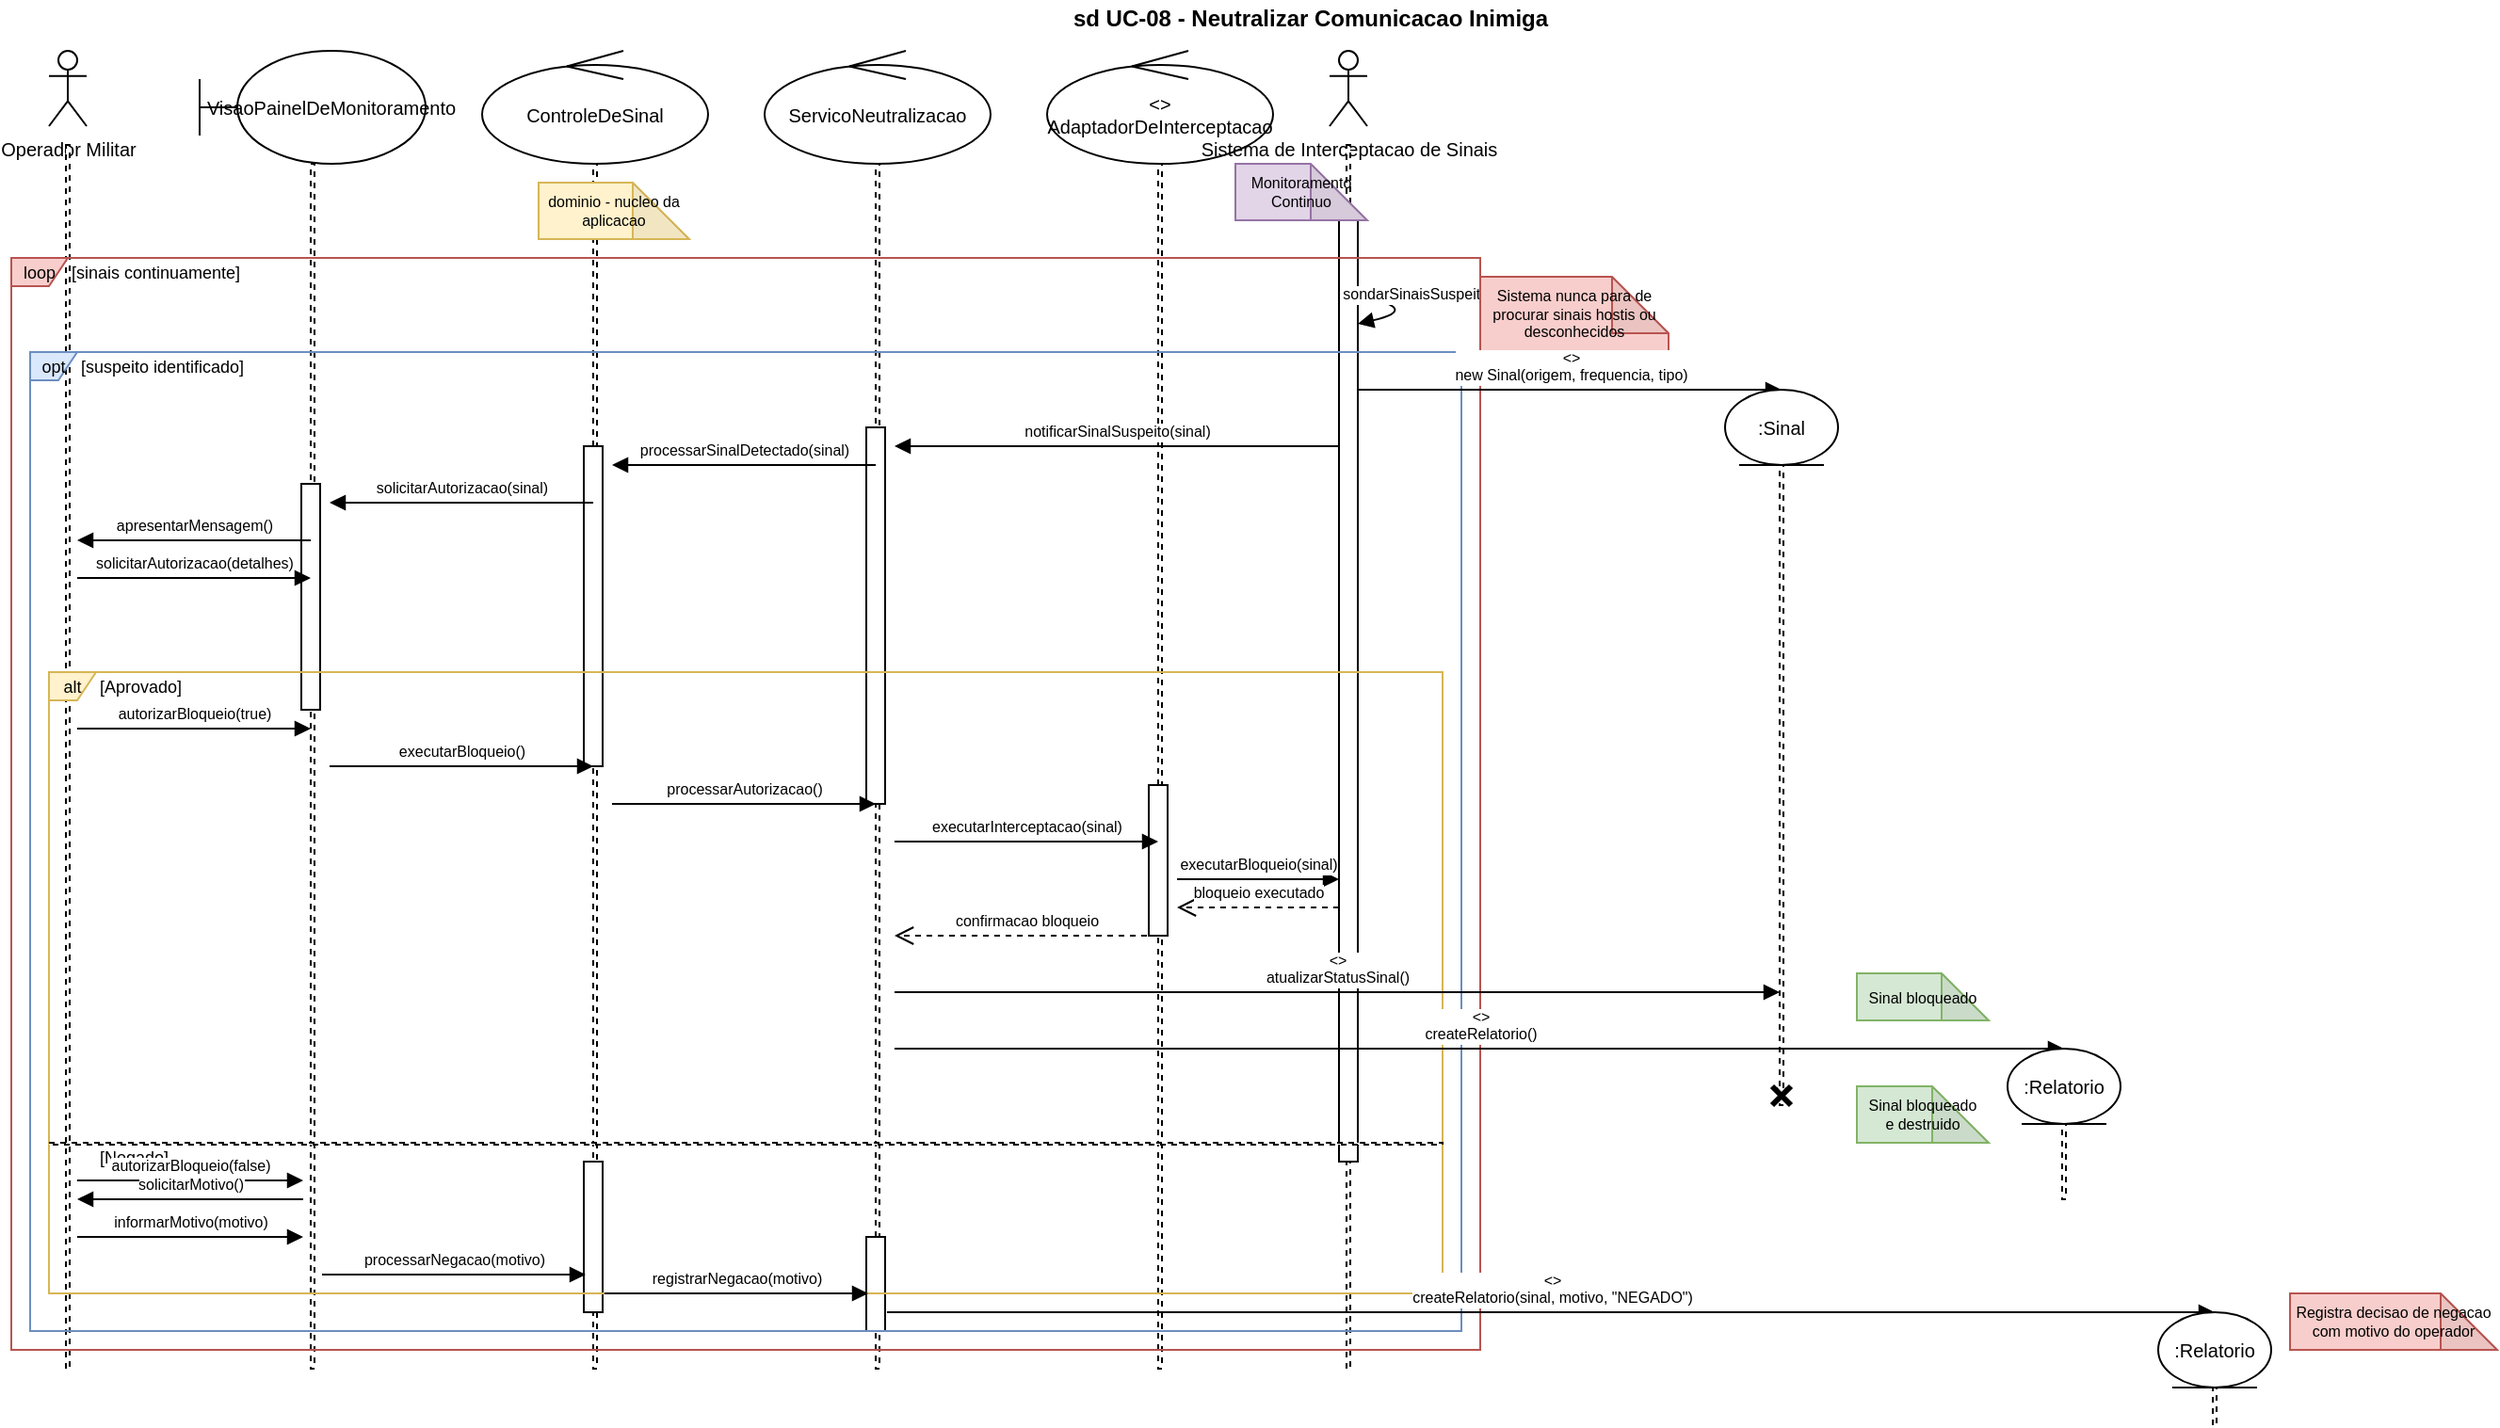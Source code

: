 <mxfile version="27.1.6">
  <diagram name="Page-1" id="2YBvvXClWsGukQMizWep">
    <mxGraphModel dx="1652" dy="861" grid="1" gridSize="10" guides="1" tooltips="1" connect="1" arrows="1" fold="1" page="1" pageScale="1" pageWidth="850" pageHeight="1100" math="0" shadow="0">
      <root>
        <mxCell id="0" />
        <mxCell id="1" parent="0" />
        <mxCell id="title" value="sd UC-08 - Neutralizar Comunicacao Inimiga" style="text;html=1;strokeColor=none;fillColor=none;align=center;verticalAlign=middle;whiteSpace=wrap;rounded=0;fontSize=12;fontStyle=1;" vertex="1" parent="1">
          <mxGeometry x="580" y="13" width="300" height="20" as="geometry" />
        </mxCell>
        <mxCell id="operador" value="Operador Militar" style="shape=umlActor;verticalLabelPosition=bottom;verticalAlign=top;html=1;fontSize=10;" vertex="1" parent="1">
          <mxGeometry x="60" y="40" width="20" height="40" as="geometry" />
        </mxCell>
        <mxCell id="operador_lifeline" value="" style="html=1;points=[];perimeter=orthogonalPerimeter;outlineConnect=0;targetShapes=umlLifeline;portConstraint=eastwest;dashed=1;strokeWidth=1;" vertex="1" parent="1">
          <mxGeometry x="69" y="90" width="2" height="650" as="geometry" />
        </mxCell>
        <mxCell id="visao" value="VisaoPainelDeMonitoramento" style="shape=umlBoundary;whiteSpace=wrap;html=1;fontSize=10;" vertex="1" parent="1">
          <mxGeometry x="140" y="40" width="120" height="60" as="geometry" />
        </mxCell>
        <mxCell id="visao_lifeline" value="" style="html=1;points=[];perimeter=orthogonalPerimeter;outlineConnect=0;targetShapes=umlLifeline;portConstraint=eastwest;dashed=1;strokeWidth=1;" vertex="1" parent="1">
          <mxGeometry x="199" y="100" width="2" height="640" as="geometry" />
        </mxCell>
        <mxCell id="visao_activation1" value="" style="html=1;points=[];perimeter=orthogonalPerimeter;outlineConnect=0;targetShapes=umlLifeline;portConstraint=eastwest;fillColor=#ffffff;" vertex="1" parent="1">
          <mxGeometry x="194" y="270" width="10" height="120" as="geometry" />
        </mxCell>
        <mxCell id="controle" value="ControleDeSinal" style="shape=umlControl;whiteSpace=wrap;html=1;fontSize=10;" vertex="1" parent="1">
          <mxGeometry x="290" y="40" width="120" height="60" as="geometry" />
        </mxCell>
        <mxCell id="controle_lifeline" value="" style="html=1;points=[];perimeter=orthogonalPerimeter;outlineConnect=0;targetShapes=umlLifeline;portConstraint=eastwest;dashed=1;strokeWidth=1;" vertex="1" parent="1">
          <mxGeometry x="349" y="100" width="2" height="640" as="geometry" />
        </mxCell>
        <mxCell id="controle_note" value="dominio - nucleo da&#xa;aplicacao" style="shape=note;whiteSpace=wrap;html=1;backgroundOutline=1;darkOpacity=0.05;fillColor=#fff2cc;strokeColor=#d6b656;fontSize=8;" vertex="1" parent="1">
          <mxGeometry x="320" y="110" width="80" height="30" as="geometry" />
        </mxCell>
        <mxCell id="controle_activation1" value="" style="html=1;points=[];perimeter=orthogonalPerimeter;outlineConnect=0;targetShapes=umlLifeline;portConstraint=eastwest;fillColor=#ffffff;" vertex="1" parent="1">
          <mxGeometry x="344" y="250" width="10" height="170" as="geometry" />
        </mxCell>
        <mxCell id="controle_activation2" value="" style="html=1;points=[];perimeter=orthogonalPerimeter;outlineConnect=0;targetShapes=umlLifeline;portConstraint=eastwest;fillColor=#ffffff;" vertex="1" parent="1">
          <mxGeometry x="344" y="630" width="10" height="80" as="geometry" />
        </mxCell>
        <mxCell id="servico" value="ServicoNeutralizacao" style="shape=umlControl;whiteSpace=wrap;html=1;fontSize=10;" vertex="1" parent="1">
          <mxGeometry x="440" y="40" width="120" height="60" as="geometry" />
        </mxCell>
        <mxCell id="servico_lifeline" value="" style="html=1;points=[];perimeter=orthogonalPerimeter;outlineConnect=0;targetShapes=umlLifeline;portConstraint=eastwest;dashed=1;strokeWidth=1;" vertex="1" parent="1">
          <mxGeometry x="499" y="100" width="2" height="640" as="geometry" />
        </mxCell>
        <mxCell id="servico_activation1" value="" style="html=1;points=[];perimeter=orthogonalPerimeter;outlineConnect=0;targetShapes=umlLifeline;portConstraint=eastwest;fillColor=#ffffff;" vertex="1" parent="1">
          <mxGeometry x="494" y="240" width="10" height="200" as="geometry" />
        </mxCell>
        <mxCell id="servico_activation2" value="" style="html=1;points=[];perimeter=orthogonalPerimeter;outlineConnect=0;targetShapes=umlLifeline;portConstraint=eastwest;fillColor=#ffffff;" vertex="1" parent="1">
          <mxGeometry x="494" y="670" width="10" height="50" as="geometry" />
        </mxCell>
        <mxCell id="adaptador" value="&lt;&lt;adapter&gt;&gt;&#xa;AdaptadorDeInterceptacao" style="shape=umlControl;whiteSpace=wrap;html=1;fontSize=10;" vertex="1" parent="1">
          <mxGeometry x="590" y="40" width="120" height="60" as="geometry" />
        </mxCell>
        <mxCell id="adaptador_lifeline" value="" style="html=1;points=[];perimeter=orthogonalPerimeter;outlineConnect=0;targetShapes=umlLifeline;portConstraint=eastwest;dashed=1;strokeWidth=1;" vertex="1" parent="1">
          <mxGeometry x="649" y="100" width="2" height="640" as="geometry" />
        </mxCell>
        <mxCell id="adaptador_activation1" value="" style="html=1;points=[];perimeter=orthogonalPerimeter;outlineConnect=0;targetShapes=umlLifeline;portConstraint=eastwest;fillColor=#ffffff;" vertex="1" parent="1">
          <mxGeometry x="644" y="430" width="10" height="80" as="geometry" />
        </mxCell>
        <mxCell id="sistema" value="Sistema de Interceptacao de Sinais" style="shape=umlActor;verticalLabelPosition=bottom;verticalAlign=top;html=1;fontSize=10;" vertex="1" parent="1">
          <mxGeometry x="740" y="40" width="20" height="40" as="geometry" />
        </mxCell>
        <mxCell id="sistema_lifeline" value="" style="html=1;points=[];perimeter=orthogonalPerimeter;outlineConnect=0;targetShapes=umlLifeline;portConstraint=eastwest;dashed=1;strokeWidth=1;" vertex="1" parent="1">
          <mxGeometry x="749" y="90" width="2" height="650" as="geometry" />
        </mxCell>
        <mxCell id="sistema_activation1" value="" style="html=1;points=[];perimeter=orthogonalPerimeter;outlineConnect=0;targetShapes=umlLifeline;portConstraint=eastwest;fillColor=#ffffff;" vertex="1" parent="1">
          <mxGeometry x="745" y="130" width="10" height="500" as="geometry" />
        </mxCell>
        <mxCell id="monitoramento_note" value="Monitoramento&#xa;Continuo" style="shape=note;whiteSpace=wrap;html=1;backgroundOutline=1;darkOpacity=0.05;fillColor=#e1d5e7;strokeColor=#9673a6;fontSize=8;" vertex="1" parent="1">
          <mxGeometry x="690" y="100" width="70" height="30" as="geometry" />
        </mxCell>
        <mxCell id="loop_frame" value="loop" style="shape=umlFrame;whiteSpace=wrap;html=1;width=30;height=15;fillColor=#f8cecc;strokeColor=#b85450;fontSize=9;" vertex="1" parent="1">
          <mxGeometry x="40" y="150" width="780" height="580" as="geometry" />
        </mxCell>
        <mxCell id="loop_condition" value="[sinais continuamente]" style="text;html=1;strokeColor=none;fillColor=none;align=left;verticalAlign=middle;whiteSpace=wrap;rounded=0;fontSize=9;" vertex="1" parent="1">
          <mxGeometry x="70" y="150" width="100" height="15" as="geometry" />
        </mxCell>
        <mxCell id="opt_frame" value="opt" style="shape=umlFrame;whiteSpace=wrap;html=1;width=25;height=15;fillColor=#dae8fc;strokeColor=#6c8ebf;fontSize=9;" vertex="1" parent="1">
          <mxGeometry x="50" y="200" width="760" height="520" as="geometry" />
        </mxCell>
        <mxCell id="opt_condition" value="[suspeito identificado]" style="text;html=1;strokeColor=none;fillColor=none;align=left;verticalAlign=middle;whiteSpace=wrap;rounded=0;fontSize=9;" vertex="1" parent="1">
          <mxGeometry x="75" y="200" width="100" height="15" as="geometry" />
        </mxCell>
        <mxCell id="alt_frame" value="alt" style="shape=umlFrame;whiteSpace=wrap;html=1;width=25;height=15;fillColor=#fff2cc;strokeColor=#d6b656;fontSize=9;" vertex="1" parent="1">
          <mxGeometry x="60" y="370" width="740" height="330" as="geometry" />
        </mxCell>
        <mxCell id="alt_condition1" value="[Aprovado]" style="text;html=1;strokeColor=none;fillColor=none;align=left;verticalAlign=middle;whiteSpace=wrap;rounded=0;fontSize=9;" vertex="1" parent="1">
          <mxGeometry x="85" y="370" width="60" height="15" as="geometry" />
        </mxCell>
        <mxCell id="alt_condition2" value="[Negado]" style="text;html=1;strokeColor=none;fillColor=none;align=left;verticalAlign=middle;whiteSpace=wrap;rounded=0;fontSize=9;" vertex="1" parent="1">
          <mxGeometry x="85" y="620" width="60" height="15" as="geometry" />
        </mxCell>
        <mxCell id="alt_separator" value="" style="html=1;strokeColor=#000000;strokeWidth=1;dashed=1;" vertex="1" parent="1">
          <mxGeometry x="60" y="620" width="740" height="1" as="geometry" />
        </mxCell>
        <mxCell id="self_call1" value="sondarSinaisSuspeitos()" style="html=1;verticalAlign=bottom;endArrow=block;curved=1;fontSize=8;" edge="1" parent="1">
          <mxGeometry relative="1" as="geometry">
            <mxPoint x="755" y="170" as="sourcePoint" />
            <mxPoint x="755" y="185" as="targetPoint" />
            <Array as="points">
              <mxPoint x="790" y="177" />
            </Array>
          </mxGeometry>
        </mxCell>
        <mxCell id="self_note1" value="Sistema nunca para de&#xa;procurar sinais hostis ou&#xa;desconhecidos" style="shape=note;whiteSpace=wrap;html=1;backgroundOutline=1;darkOpacity=0.05;fillColor=#f8cecc;strokeColor=#b85450;fontSize=8;" vertex="1" parent="1">
          <mxGeometry x="820" y="160" width="100" height="40" as="geometry" />
        </mxCell>
        <mxCell id="create_sinal" value="&lt;&lt;create&gt;&gt;&#xa;new Sinal(origem, frequencia, tipo)" style="html=1;verticalAlign=bottom;endArrow=block;fontSize=8;" edge="1" parent="1">
          <mxGeometry relative="1" as="geometry">
            <mxPoint x="755" y="220" as="sourcePoint" />
            <mxPoint x="980" y="220" as="targetPoint" />
          </mxGeometry>
        </mxCell>
        <mxCell id="sinal_object" value=":Sinal" style="shape=umlEntity;whiteSpace=wrap;html=1;fontSize=10;" vertex="1" parent="1">
          <mxGeometry x="950" y="220" width="60" height="40" as="geometry" />
        </mxCell>
        <mxCell id="sinal_lifeline" value="" style="html=1;points=[];perimeter=orthogonalPerimeter;outlineConnect=0;targetShapes=umlLifeline;portConstraint=eastwest;dashed=1;strokeWidth=1;" vertex="1" parent="1">
          <mxGeometry x="979" y="260" width="2" height="340" as="geometry" />
        </mxCell>
        <mxCell id="msg1" value="notificarSinalSuspeito(sinal)" style="html=1;verticalAlign=bottom;endArrow=block;fontSize=8;" edge="1" parent="1">
          <mxGeometry relative="1" as="geometry">
            <mxPoint x="745" y="250" as="sourcePoint" />
            <mxPoint x="509" y="250" as="targetPoint" />
          </mxGeometry>
        </mxCell>
        <mxCell id="msg2" value="processarSinalDetectado(sinal)" style="html=1;verticalAlign=bottom;endArrow=block;fontSize=8;" edge="1" parent="1">
          <mxGeometry relative="1" as="geometry">
            <mxPoint x="499" y="260" as="sourcePoint" />
            <mxPoint x="359" y="260" as="targetPoint" />
          </mxGeometry>
        </mxCell>
        <mxCell id="msg3" value="solicitarAutorizacao(sinal)" style="html=1;verticalAlign=bottom;endArrow=block;fontSize=8;" edge="1" parent="1">
          <mxGeometry relative="1" as="geometry">
            <mxPoint x="349" y="280" as="sourcePoint" />
            <mxPoint x="209" y="280" as="targetPoint" />
          </mxGeometry>
        </mxCell>
        <mxCell id="msg4" value="apresentarMensagem()" style="html=1;verticalAlign=bottom;endArrow=block;fontSize=8;" edge="1" parent="1">
          <mxGeometry relative="1" as="geometry">
            <mxPoint x="199" y="300" as="sourcePoint" />
            <mxPoint x="75" y="300" as="targetPoint" />
          </mxGeometry>
        </mxCell>
        <mxCell id="msg5" value="solicitarAutorizacao(detalhes)" style="html=1;verticalAlign=bottom;endArrow=block;fontSize=8;" edge="1" parent="1">
          <mxGeometry relative="1" as="geometry">
            <mxPoint x="75" y="320" as="sourcePoint" />
            <mxPoint x="199" y="320" as="targetPoint" />
          </mxGeometry>
        </mxCell>
        <mxCell id="msg6" value="autorizarBloqueio(true)" style="html=1;verticalAlign=bottom;endArrow=block;fontSize=8;" edge="1" parent="1">
          <mxGeometry relative="1" as="geometry">
            <mxPoint x="75" y="400" as="sourcePoint" />
            <mxPoint x="199" y="400" as="targetPoint" />
          </mxGeometry>
        </mxCell>
        <mxCell id="msg7" value="executarBloqueio()" style="html=1;verticalAlign=bottom;endArrow=block;fontSize=8;" edge="1" parent="1">
          <mxGeometry relative="1" as="geometry">
            <mxPoint x="209" y="420" as="sourcePoint" />
            <mxPoint x="349" y="420" as="targetPoint" />
          </mxGeometry>
        </mxCell>
        <mxCell id="msg8" value="processarAutorizacao()" style="html=1;verticalAlign=bottom;endArrow=block;fontSize=8;" edge="1" parent="1">
          <mxGeometry relative="1" as="geometry">
            <mxPoint x="359" y="440" as="sourcePoint" />
            <mxPoint x="499" y="440" as="targetPoint" />
          </mxGeometry>
        </mxCell>
        <mxCell id="msg9" value="executarInterceptacao(sinal)" style="html=1;verticalAlign=bottom;endArrow=block;fontSize=8;" edge="1" parent="1">
          <mxGeometry relative="1" as="geometry">
            <mxPoint x="509" y="460" as="sourcePoint" />
            <mxPoint x="649" y="460" as="targetPoint" />
          </mxGeometry>
        </mxCell>
        <mxCell id="msg10" value="executarBloqueio(sinal)" style="html=1;verticalAlign=bottom;endArrow=block;fontSize=8;" edge="1" parent="1">
          <mxGeometry relative="1" as="geometry">
            <mxPoint x="659" y="480" as="sourcePoint" />
            <mxPoint x="745" y="480" as="targetPoint" />
          </mxGeometry>
        </mxCell>
        <mxCell id="msg11" value="bloqueio executado" style="html=1;verticalAlign=bottom;endArrow=open;dashed=1;endSize=8;fontSize=8;" edge="1" parent="1">
          <mxGeometry relative="1" as="geometry">
            <mxPoint x="745" y="495" as="sourcePoint" />
            <mxPoint x="659" y="495" as="targetPoint" />
          </mxGeometry>
        </mxCell>
        <mxCell id="msg12" value="confirmacao bloqueio" style="html=1;verticalAlign=bottom;endArrow=open;dashed=1;endSize=8;fontSize=8;" edge="1" parent="1">
          <mxGeometry relative="1" as="geometry">
            <mxPoint x="649" y="510" as="sourcePoint" />
            <mxPoint x="509" y="510" as="targetPoint" />
          </mxGeometry>
        </mxCell>
        <mxCell id="msg13" value="&lt;&lt;update&gt;&gt;&#xa;atualizarStatusSinal()" style="html=1;verticalAlign=bottom;endArrow=block;fontSize=8;" edge="1" parent="1">
          <mxGeometry relative="1" as="geometry">
            <mxPoint x="509" y="540" as="sourcePoint" />
            <mxPoint x="979" y="540" as="targetPoint" />
          </mxGeometry>
        </mxCell>
        <mxCell id="update_note" value="Sinal bloqueado" style="shape=note;whiteSpace=wrap;html=1;backgroundOutline=1;darkOpacity=0.05;fillColor=#d5e8d4;strokeColor=#82b366;fontSize=8;" vertex="1" parent="1">
          <mxGeometry x="1020" y="530" width="70" height="25" as="geometry" />
        </mxCell>
        <mxCell id="msg14" value="&lt;&lt;create&gt;&gt;&#xa;createRelatorio()" style="html=1;verticalAlign=bottom;endArrow=block;fontSize=8;" edge="1" parent="1">
          <mxGeometry relative="1" as="geometry">
            <mxPoint x="509" y="570" as="sourcePoint" />
            <mxPoint x="1130" y="570" as="targetPoint" />
          </mxGeometry>
        </mxCell>
        <mxCell id="relatorio_object" value=":Relatorio" style="shape=umlEntity;whiteSpace=wrap;html=1;fontSize=10;" vertex="1" parent="1">
          <mxGeometry x="1100" y="570" width="60" height="40" as="geometry" />
        </mxCell>
        <mxCell id="relatorio_lifeline" value="" style="html=1;points=[];perimeter=orthogonalPerimeter;outlineConnect=0;targetShapes=umlLifeline;portConstraint=eastwest;dashed=1;strokeWidth=1;" vertex="1" parent="1">
          <mxGeometry x="1129" y="610" width="2" height="40" as="geometry" />
        </mxCell>
        <mxCell id="final_note1" value="Sinal bloqueado&#xa;e destruido" style="shape=note;whiteSpace=wrap;html=1;backgroundOutline=1;darkOpacity=0.05;fillColor=#d5e8d4;strokeColor=#82b366;fontSize=8;" vertex="1" parent="1">
          <mxGeometry x="1020" y="590" width="70" height="30" as="geometry" />
        </mxCell>
        <mxCell id="destroy_sinal" value="X" style="shape=umlDestroy;whiteSpace=wrap;html=1;strokeWidth=3;fontSize=12;" vertex="1" parent="1">
          <mxGeometry x="975" y="590" width="10" height="10" as="geometry" />
        </mxCell>
        <mxCell id="msg15" value="autorizarBloqueio(false)" style="html=1;verticalAlign=bottom;endArrow=block;fontSize=8;" edge="1" parent="1">
          <mxGeometry relative="1" as="geometry">
            <mxPoint x="75" y="640" as="sourcePoint" />
            <mxPoint x="195" y="640" as="targetPoint" />
          </mxGeometry>
        </mxCell>
        <mxCell id="msg16" value="solicitarMotivo()" style="html=1;verticalAlign=bottom;endArrow=block;fontSize=8;" edge="1" parent="1">
          <mxGeometry relative="1" as="geometry">
            <mxPoint x="195" y="650" as="sourcePoint" />
            <mxPoint x="75" y="650" as="targetPoint" />
          </mxGeometry>
        </mxCell>
        <mxCell id="msg17" value="informarMotivo(motivo)" style="html=1;verticalAlign=bottom;endArrow=block;fontSize=8;" edge="1" parent="1">
          <mxGeometry relative="1" as="geometry">
            <mxPoint x="75" y="670" as="sourcePoint" />
            <mxPoint x="195" y="670" as="targetPoint" />
          </mxGeometry>
        </mxCell>
        <mxCell id="msg18" value="processarNegacao(motivo)" style="html=1;verticalAlign=bottom;endArrow=block;fontSize=8;" edge="1" parent="1">
          <mxGeometry relative="1" as="geometry">
            <mxPoint x="205" y="690" as="sourcePoint" />
            <mxPoint x="345" y="690" as="targetPoint" />
          </mxGeometry>
        </mxCell>
        <mxCell id="msg19" value="registrarNegacao(motivo)" style="html=1;verticalAlign=bottom;endArrow=block;fontSize=8;" edge="1" parent="1">
          <mxGeometry relative="1" as="geometry">
            <mxPoint x="355" y="700" as="sourcePoint" />
            <mxPoint x="495" y="700" as="targetPoint" />
          </mxGeometry>
        </mxCell>
        <mxCell id="msg20" value="&lt;&lt;create&gt;&gt;&#xa;createRelatorio(sinal, motivo, &quot;NEGADO&quot;)" style="html=1;verticalAlign=bottom;endArrow=block;fontSize=8;" edge="1" parent="1">
          <mxGeometry relative="1" as="geometry">
            <mxPoint x="505" y="710" as="sourcePoint" />
            <mxPoint x="1210" y="710" as="targetPoint" />
          </mxGeometry>
        </mxCell>
        <mxCell id="relatorio_negado" value=":Relatorio" style="shape=umlEntity;whiteSpace=wrap;html=1;fontSize=10;" vertex="1" parent="1">
          <mxGeometry x="1180" y="710" width="60" height="40" as="geometry" />
        </mxCell>
        <mxCell id="relatorio_negado_lifeline" value="" style="html=1;points=[];perimeter=orthogonalPerimeter;outlineConnect=0;targetShapes=umlLifeline;portConstraint=eastwest;dashed=1;strokeWidth=1;" vertex="1" parent="1">
          <mxGeometry x="1209" y="750" width="2" height="20" as="geometry" />
        </mxCell>
        <mxCell id="final_note2" value="Registra decisao de negacao&#xa;com motivo do operador" style="shape=note;whiteSpace=wrap;html=1;backgroundOutline=1;darkOpacity=0.05;fillColor=#f8cecc;strokeColor=#b85450;fontSize=8;" vertex="1" parent="1">
          <mxGeometry x="1250" y="700" width="110" height="30" as="geometry" />
        </mxCell>
      </root>
    </mxGraphModel>
  </diagram>
</mxfile>
